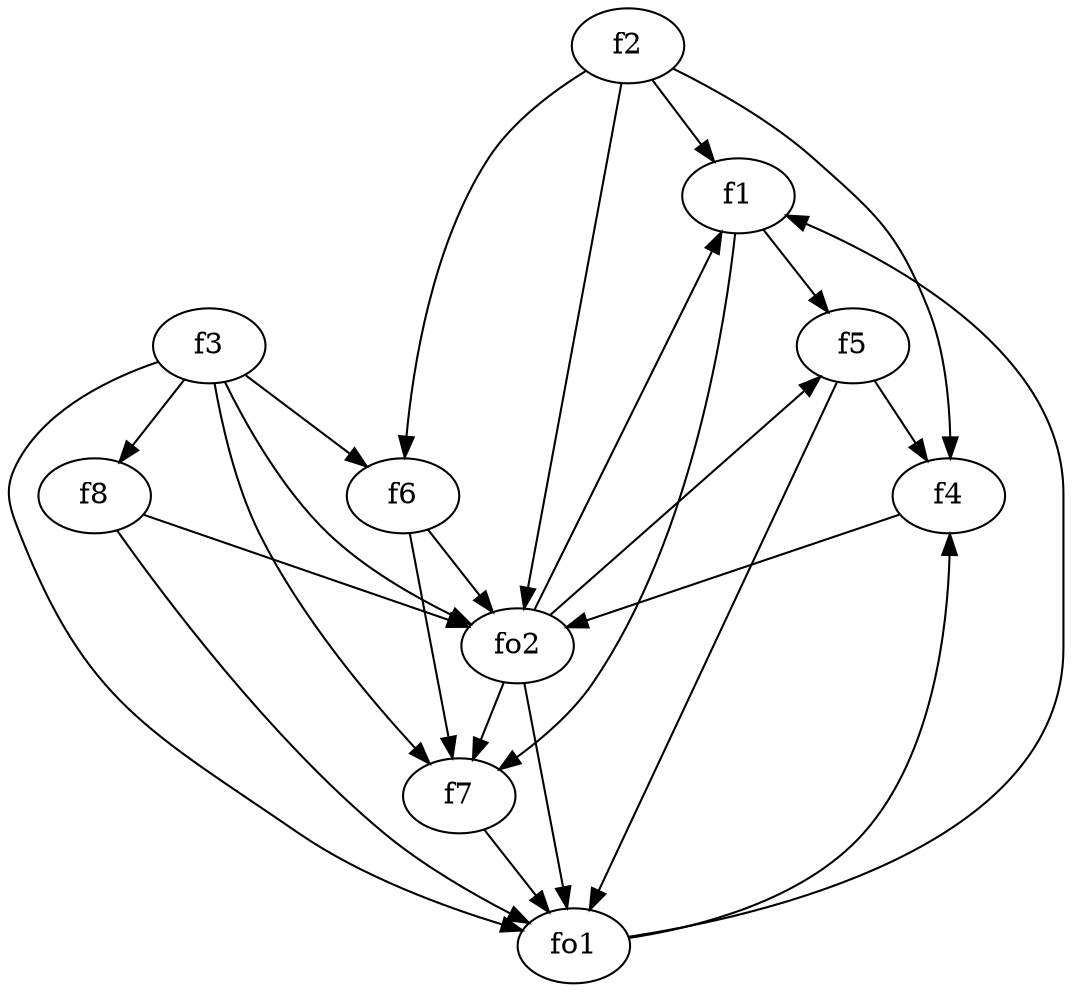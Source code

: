 strict digraph  {
f1;
f2;
f3;
f4;
f5;
f6;
f7;
f8;
fo1;
fo2;
f1 -> f5  [weight=2];
f1 -> f7  [weight=2];
f2 -> fo2  [weight=2];
f2 -> f4  [weight=2];
f2 -> f6  [weight=2];
f2 -> f1  [weight=2];
f3 -> f6  [weight=2];
f3 -> f7  [weight=2];
f3 -> f8  [weight=2];
f3 -> fo2  [weight=2];
f3 -> fo1  [weight=2];
f4 -> fo2  [weight=2];
f5 -> fo1  [weight=2];
f5 -> f4  [weight=2];
f6 -> fo2  [weight=2];
f6 -> f7  [weight=2];
f7 -> fo1  [weight=2];
f8 -> fo2  [weight=2];
f8 -> fo1  [weight=2];
fo1 -> f4  [weight=2];
fo1 -> f1  [weight=2];
fo2 -> fo1  [weight=2];
fo2 -> f7  [weight=2];
fo2 -> f5  [weight=2];
fo2 -> f1  [weight=2];
}

